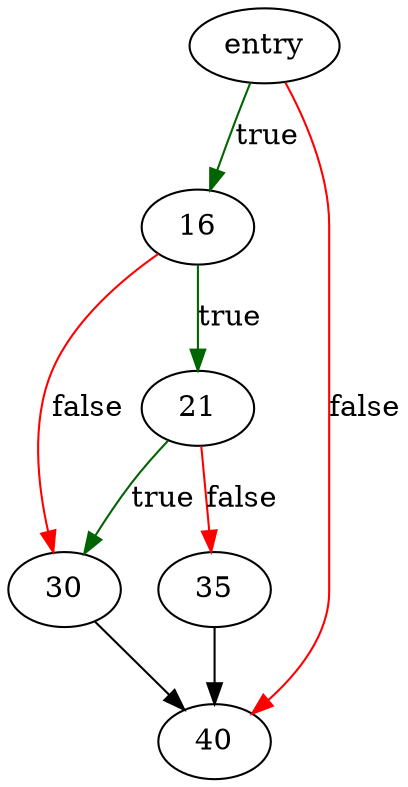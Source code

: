 digraph "sqlite3Savepoint" {
	// Node definitions.
	3 [label=entry];
	16;
	21;
	30;
	35;
	40;

	// Edge definitions.
	3 -> 16 [
		color=darkgreen
		label=true
	];
	3 -> 40 [
		color=red
		label=false
	];
	16 -> 21 [
		color=darkgreen
		label=true
	];
	16 -> 30 [
		color=red
		label=false
	];
	21 -> 30 [
		color=darkgreen
		label=true
	];
	21 -> 35 [
		color=red
		label=false
	];
	30 -> 40;
	35 -> 40;
}